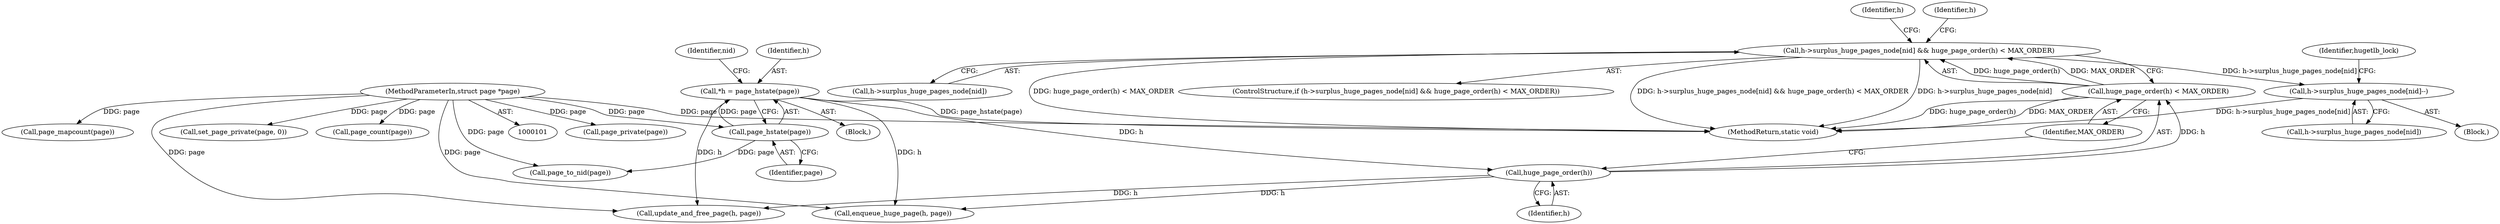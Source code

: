 digraph "0_linux_90481622d75715bfcb68501280a917dbfe516029_5@pointer" {
"1000162" [label="(Call,h->surplus_huge_pages_node[nid]--)"];
"1000144" [label="(Call,h->surplus_huge_pages_node[nid] && huge_page_order(h) < MAX_ORDER)"];
"1000150" [label="(Call,huge_page_order(h) < MAX_ORDER)"];
"1000151" [label="(Call,huge_page_order(h))"];
"1000105" [label="(Call,*h = page_hstate(page))"];
"1000107" [label="(Call,page_hstate(page))"];
"1000102" [label="(MethodParameterIn,struct page *page)"];
"1000151" [label="(Call,huge_page_order(h))"];
"1000150" [label="(Call,huge_page_order(h) < MAX_ORDER)"];
"1000155" [label="(Call,update_and_free_page(h, page))"];
"1000154" [label="(Block,)"];
"1000175" [label="(Identifier,hugetlb_lock)"];
"1000143" [label="(ControlStructure,if (h->surplus_huge_pages_node[nid] && huge_page_order(h) < MAX_ORDER))"];
"1000162" [label="(Call,h->surplus_huge_pages_node[nid]--)"];
"1000105" [label="(Call,*h = page_hstate(page))"];
"1000181" [label="(MethodReturn,static void)"];
"1000119" [label="(Call,page_private(page))"];
"1000133" [label="(Call,page_mapcount(page))"];
"1000121" [label="(Call,set_page_private(page, 0))"];
"1000144" [label="(Call,h->surplus_huge_pages_node[nid] && huge_page_order(h) < MAX_ORDER)"];
"1000153" [label="(Identifier,MAX_ORDER)"];
"1000103" [label="(Block,)"];
"1000102" [label="(MethodParameterIn,struct page *page)"];
"1000130" [label="(Call,page_count(page))"];
"1000111" [label="(Identifier,nid)"];
"1000112" [label="(Call,page_to_nid(page))"];
"1000107" [label="(Call,page_hstate(page))"];
"1000171" [label="(Identifier,h)"];
"1000156" [label="(Identifier,h)"];
"1000145" [label="(Call,h->surplus_huge_pages_node[nid])"];
"1000152" [label="(Identifier,h)"];
"1000170" [label="(Call,enqueue_huge_page(h, page))"];
"1000108" [label="(Identifier,page)"];
"1000106" [label="(Identifier,h)"];
"1000163" [label="(Call,h->surplus_huge_pages_node[nid])"];
"1000162" -> "1000154"  [label="AST: "];
"1000162" -> "1000163"  [label="CFG: "];
"1000163" -> "1000162"  [label="AST: "];
"1000175" -> "1000162"  [label="CFG: "];
"1000162" -> "1000181"  [label="DDG: h->surplus_huge_pages_node[nid]"];
"1000144" -> "1000162"  [label="DDG: h->surplus_huge_pages_node[nid]"];
"1000144" -> "1000143"  [label="AST: "];
"1000144" -> "1000145"  [label="CFG: "];
"1000144" -> "1000150"  [label="CFG: "];
"1000145" -> "1000144"  [label="AST: "];
"1000150" -> "1000144"  [label="AST: "];
"1000156" -> "1000144"  [label="CFG: "];
"1000171" -> "1000144"  [label="CFG: "];
"1000144" -> "1000181"  [label="DDG: h->surplus_huge_pages_node[nid] && huge_page_order(h) < MAX_ORDER"];
"1000144" -> "1000181"  [label="DDG: h->surplus_huge_pages_node[nid]"];
"1000144" -> "1000181"  [label="DDG: huge_page_order(h) < MAX_ORDER"];
"1000150" -> "1000144"  [label="DDG: huge_page_order(h)"];
"1000150" -> "1000144"  [label="DDG: MAX_ORDER"];
"1000150" -> "1000153"  [label="CFG: "];
"1000151" -> "1000150"  [label="AST: "];
"1000153" -> "1000150"  [label="AST: "];
"1000150" -> "1000181"  [label="DDG: MAX_ORDER"];
"1000150" -> "1000181"  [label="DDG: huge_page_order(h)"];
"1000151" -> "1000150"  [label="DDG: h"];
"1000151" -> "1000152"  [label="CFG: "];
"1000152" -> "1000151"  [label="AST: "];
"1000153" -> "1000151"  [label="CFG: "];
"1000105" -> "1000151"  [label="DDG: h"];
"1000151" -> "1000155"  [label="DDG: h"];
"1000151" -> "1000170"  [label="DDG: h"];
"1000105" -> "1000103"  [label="AST: "];
"1000105" -> "1000107"  [label="CFG: "];
"1000106" -> "1000105"  [label="AST: "];
"1000107" -> "1000105"  [label="AST: "];
"1000111" -> "1000105"  [label="CFG: "];
"1000105" -> "1000181"  [label="DDG: page_hstate(page)"];
"1000107" -> "1000105"  [label="DDG: page"];
"1000105" -> "1000155"  [label="DDG: h"];
"1000105" -> "1000170"  [label="DDG: h"];
"1000107" -> "1000108"  [label="CFG: "];
"1000108" -> "1000107"  [label="AST: "];
"1000102" -> "1000107"  [label="DDG: page"];
"1000107" -> "1000112"  [label="DDG: page"];
"1000102" -> "1000101"  [label="AST: "];
"1000102" -> "1000181"  [label="DDG: page"];
"1000102" -> "1000112"  [label="DDG: page"];
"1000102" -> "1000119"  [label="DDG: page"];
"1000102" -> "1000121"  [label="DDG: page"];
"1000102" -> "1000130"  [label="DDG: page"];
"1000102" -> "1000133"  [label="DDG: page"];
"1000102" -> "1000155"  [label="DDG: page"];
"1000102" -> "1000170"  [label="DDG: page"];
}
